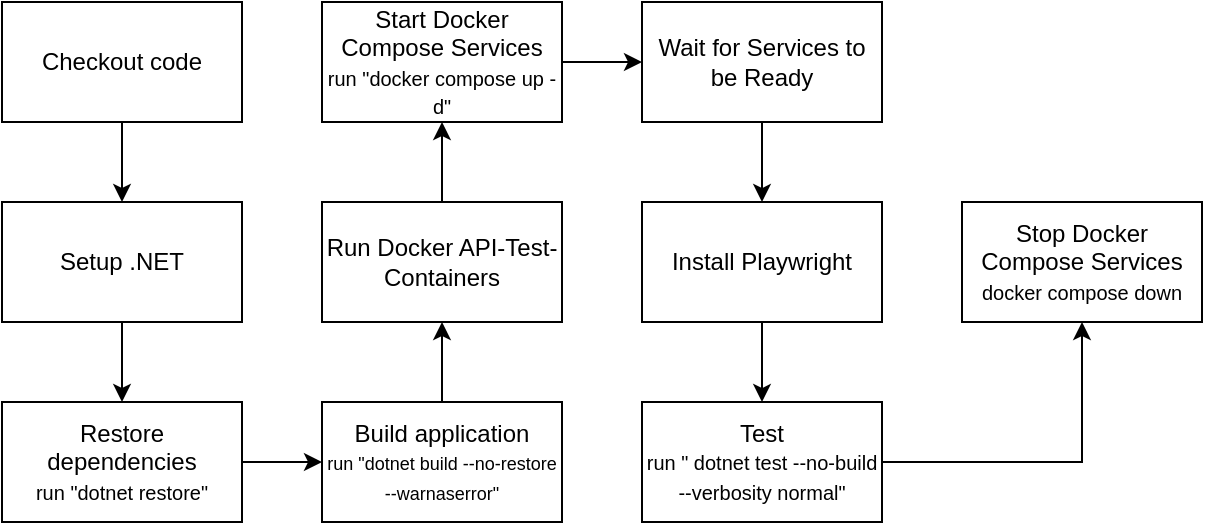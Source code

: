 <mxfile version="27.0.9">
  <diagram name="Page-1" id="g9H6dbtvx4PHSXspcuRk">
    <mxGraphModel dx="976" dy="660" grid="1" gridSize="10" guides="1" tooltips="1" connect="1" arrows="1" fold="1" page="1" pageScale="1" pageWidth="827" pageHeight="1169" math="0" shadow="0">
      <root>
        <mxCell id="0" />
        <mxCell id="1" parent="0" />
        <mxCell id="-1AktqaqkDDOZ0wfCmjb-14" value="" style="edgeStyle=orthogonalEdgeStyle;rounded=0;orthogonalLoop=1;jettySize=auto;html=1;" edge="1" parent="1" source="-1AktqaqkDDOZ0wfCmjb-1" target="-1AktqaqkDDOZ0wfCmjb-3">
          <mxGeometry relative="1" as="geometry" />
        </mxCell>
        <mxCell id="-1AktqaqkDDOZ0wfCmjb-1" value="Checkout code" style="rounded=0;whiteSpace=wrap;html=1;" vertex="1" parent="1">
          <mxGeometry x="10" y="130" width="120" height="60" as="geometry" />
        </mxCell>
        <mxCell id="-1AktqaqkDDOZ0wfCmjb-23" value="" style="edgeStyle=orthogonalEdgeStyle;rounded=0;orthogonalLoop=1;jettySize=auto;html=1;" edge="1" parent="1" source="-1AktqaqkDDOZ0wfCmjb-3" target="-1AktqaqkDDOZ0wfCmjb-4">
          <mxGeometry relative="1" as="geometry" />
        </mxCell>
        <mxCell id="-1AktqaqkDDOZ0wfCmjb-3" value="Setup .NET" style="rounded=0;whiteSpace=wrap;html=1;" vertex="1" parent="1">
          <mxGeometry x="10" y="230" width="120" height="60" as="geometry" />
        </mxCell>
        <mxCell id="-1AktqaqkDDOZ0wfCmjb-25" value="" style="edgeStyle=orthogonalEdgeStyle;rounded=0;orthogonalLoop=1;jettySize=auto;html=1;" edge="1" parent="1" source="-1AktqaqkDDOZ0wfCmjb-4" target="-1AktqaqkDDOZ0wfCmjb-5">
          <mxGeometry relative="1" as="geometry" />
        </mxCell>
        <mxCell id="-1AktqaqkDDOZ0wfCmjb-4" value="&lt;div&gt;&lt;span style=&quot;background-color: transparent;&quot;&gt;&lt;font style=&quot;&quot;&gt;Restore dependencies&lt;/font&gt;&lt;/span&gt;&lt;/div&gt;&lt;div&gt;&lt;span style=&quot;background-color: transparent; color: light-dark(rgb(0, 0, 0), rgb(255, 255, 255));&quot;&gt;&lt;font style=&quot;font-size: 10px;&quot;&gt;run &quot;dotnet restore&quot;&lt;/font&gt;&lt;/span&gt;&lt;/div&gt;" style="rounded=0;whiteSpace=wrap;html=1;" vertex="1" parent="1">
          <mxGeometry x="10" y="330" width="120" height="60" as="geometry" />
        </mxCell>
        <mxCell id="-1AktqaqkDDOZ0wfCmjb-26" value="" style="edgeStyle=orthogonalEdgeStyle;rounded=0;orthogonalLoop=1;jettySize=auto;html=1;" edge="1" parent="1" source="-1AktqaqkDDOZ0wfCmjb-5" target="-1AktqaqkDDOZ0wfCmjb-7">
          <mxGeometry relative="1" as="geometry" />
        </mxCell>
        <mxCell id="-1AktqaqkDDOZ0wfCmjb-5" value="&lt;div&gt;Build application&lt;/div&gt;&lt;font style=&quot;font-size: 9px;&quot;&gt;run &quot;dotnet build --no-restore --warnaserror&quot;&lt;/font&gt;" style="rounded=0;whiteSpace=wrap;html=1;" vertex="1" parent="1">
          <mxGeometry x="170" y="330" width="120" height="60" as="geometry" />
        </mxCell>
        <mxCell id="-1AktqaqkDDOZ0wfCmjb-27" value="" style="edgeStyle=orthogonalEdgeStyle;rounded=0;orthogonalLoop=1;jettySize=auto;html=1;" edge="1" parent="1" source="-1AktqaqkDDOZ0wfCmjb-7" target="-1AktqaqkDDOZ0wfCmjb-8">
          <mxGeometry relative="1" as="geometry" />
        </mxCell>
        <mxCell id="-1AktqaqkDDOZ0wfCmjb-7" value="Run Docker API-Test-Containers" style="rounded=0;whiteSpace=wrap;html=1;" vertex="1" parent="1">
          <mxGeometry x="170" y="230" width="120" height="60" as="geometry" />
        </mxCell>
        <mxCell id="-1AktqaqkDDOZ0wfCmjb-28" value="" style="edgeStyle=orthogonalEdgeStyle;rounded=0;orthogonalLoop=1;jettySize=auto;html=1;" edge="1" parent="1" source="-1AktqaqkDDOZ0wfCmjb-8" target="-1AktqaqkDDOZ0wfCmjb-10">
          <mxGeometry relative="1" as="geometry" />
        </mxCell>
        <mxCell id="-1AktqaqkDDOZ0wfCmjb-8" value="&lt;div&gt;Start Docker Compose Services&lt;/div&gt;&lt;font style=&quot;font-size: 10px;&quot;&gt;run &quot;docker compose up -d&quot;&lt;/font&gt;" style="rounded=0;whiteSpace=wrap;html=1;" vertex="1" parent="1">
          <mxGeometry x="170" y="130" width="120" height="60" as="geometry" />
        </mxCell>
        <mxCell id="-1AktqaqkDDOZ0wfCmjb-29" value="" style="edgeStyle=orthogonalEdgeStyle;rounded=0;orthogonalLoop=1;jettySize=auto;html=1;" edge="1" parent="1" source="-1AktqaqkDDOZ0wfCmjb-10" target="-1AktqaqkDDOZ0wfCmjb-11">
          <mxGeometry relative="1" as="geometry" />
        </mxCell>
        <mxCell id="-1AktqaqkDDOZ0wfCmjb-10" value="Wait for Services to be Ready" style="rounded=0;whiteSpace=wrap;html=1;" vertex="1" parent="1">
          <mxGeometry x="330" y="130" width="120" height="60" as="geometry" />
        </mxCell>
        <mxCell id="-1AktqaqkDDOZ0wfCmjb-32" value="" style="edgeStyle=orthogonalEdgeStyle;rounded=0;orthogonalLoop=1;jettySize=auto;html=1;" edge="1" parent="1" source="-1AktqaqkDDOZ0wfCmjb-11" target="-1AktqaqkDDOZ0wfCmjb-12">
          <mxGeometry relative="1" as="geometry" />
        </mxCell>
        <mxCell id="-1AktqaqkDDOZ0wfCmjb-11" value="Install Playwright" style="rounded=0;whiteSpace=wrap;html=1;" vertex="1" parent="1">
          <mxGeometry x="330" y="230" width="120" height="60" as="geometry" />
        </mxCell>
        <mxCell id="-1AktqaqkDDOZ0wfCmjb-33" style="edgeStyle=orthogonalEdgeStyle;rounded=0;orthogonalLoop=1;jettySize=auto;html=1;entryX=0.5;entryY=1;entryDx=0;entryDy=0;" edge="1" parent="1" source="-1AktqaqkDDOZ0wfCmjb-12" target="-1AktqaqkDDOZ0wfCmjb-13">
          <mxGeometry relative="1" as="geometry" />
        </mxCell>
        <mxCell id="-1AktqaqkDDOZ0wfCmjb-12" value="&lt;font&gt;Test&lt;/font&gt;&lt;div&gt;&lt;font style=&quot;font-size: 10px;&quot;&gt;run &quot;&amp;nbsp;dotnet test --no-build --verbosity normal&quot;&lt;/font&gt;&lt;/div&gt;" style="rounded=0;whiteSpace=wrap;html=1;" vertex="1" parent="1">
          <mxGeometry x="330" y="330" width="120" height="60" as="geometry" />
        </mxCell>
        <mxCell id="-1AktqaqkDDOZ0wfCmjb-13" value="Stop Docker Compose Services&lt;div&gt;&lt;font style=&quot;font-size: 10px;&quot;&gt;docker compose down&lt;/font&gt;&lt;/div&gt;" style="rounded=0;whiteSpace=wrap;html=1;" vertex="1" parent="1">
          <mxGeometry x="490" y="230" width="120" height="60" as="geometry" />
        </mxCell>
      </root>
    </mxGraphModel>
  </diagram>
</mxfile>
